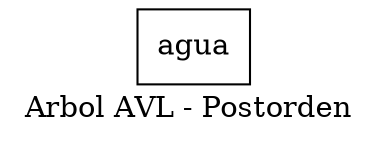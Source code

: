 digraph arbolpostorden {
node [shape = record];
rankdir=LR;
nodo0[label="agua"];
nodo0;
label = "Arbol AVL - Postorden "
}
